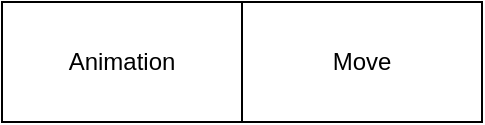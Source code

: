 ﻿<mxfile>
    <diagram id="XzuqJZyAJx07LrqxiSwH" name="Page-1">
        <mxGraphModel dx="752" dy="528" grid="1" gridSize="10" guides="1" tooltips="1" connect="1" arrows="1" fold="1" page="1" pageScale="1" pageWidth="827" pageHeight="1169" math="0" shadow="0">
            <root>
                <mxCell id="0"/>
                <mxCell id="1" parent="0"/>
                <mxCell id="4" value="Animation&lt;br&gt;" style="rounded=0;whiteSpace=wrap;html=1;gradientColor=none;" vertex="1" parent="1">
                    <mxGeometry x="170" y="525" width="120" height="60" as="geometry"/>
                </mxCell>
                <mxCell id="5" value="Move" style="rounded=0;whiteSpace=wrap;html=1;gradientColor=none;" vertex="1" parent="1">
                    <mxGeometry x="290" y="525" width="120" height="60" as="geometry"/>
                </mxCell>
            </root>
        </mxGraphModel>
    </diagram>
</mxfile>